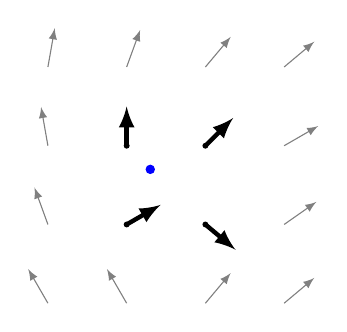 \begin{tikzpicture}

  % Background vectors.
  \coordinate (b1) at (-1,-1);
  \coordinate (b2) at (-1,0);
  \coordinate (b3) at (-1,1);
  \coordinate (b4) at (-1,2);
  \coordinate (b5) at (0,2);
  \coordinate (b6) at (1,2);
  \coordinate (b7) at (2,2);
  \coordinate (b8) at (2,1);
  \coordinate (b9) at (2,0);
  \coordinate (b10) at (2,-1);
  \coordinate (b11) at (1,-1);
  \coordinate (b12) at (0,-1);

  \draw[->,-latex,gray] (b1) -- ($ (b1)+(120:0.5) $);
  \draw[->,-latex,gray] (b2) -- ($ (b2)+(110:0.5) $);
  \draw[->,-latex,gray] (b3) -- ($ (b3)+(100:0.5) $);
  \draw[->,-latex,gray] (b4) -- ($ (b4)+(80:0.5) $);
  \draw[->,-latex,gray] (b5) -- ($ (b5)+(70:0.5) $);
  \draw[->,-latex,gray] (b6) -- ($ (b6)+(50:0.5) $);
  \draw[->,-latex,gray] (b7) -- ($ (b7)+(40:0.5) $);
  \draw[->,-latex,gray] (b8) -- ($ (b8)+(30:0.5) $);
  \draw[->,-latex,gray] (b9) -- ($ (b9)+(35:0.5) $);
  \draw[->,-latex,gray] (b10) -- ($ (b10)+(40:0.5) $);
  \draw[->,-latex,gray] (b11) -- ($ (b11)+(50:0.5) $);
  \draw[->,-latex,gray] (b12) -- ($ (b12)+(120:0.5) $);

  % Four main vectors.
  \coordinate (A) at (0,1);
  \coordinate (B) at (1,1);
  \coordinate (C) at (1,0);
  \coordinate (D) at (0,0);

  \draw[fill=black] (A) circle (0.03);
  \draw[->,-latex,ultra thick] (A) -- ($ (A)+(90:0.5) $);
  \draw[fill=black] (B) circle (0.03);
  \draw[->,-latex,ultra thick] (B) -- ($ (B)+(45:0.5) $);
  \draw[fill=black] (C) circle (0.03);
  \draw[->,-latex,ultra thick] (C) -- ($ (C)+(-40:0.5) $);
  \draw[fill=black] (D) circle (0.03);
  \draw[->,-latex,ultra thick] (D) -- ($ (D)+(30:0.5) $);

  % Target point.
  \coordinate (T) at (0.3,0.7);

  \draw[draw=none,fill=blue] (T) circle (0.06);

\end{tikzpicture}
